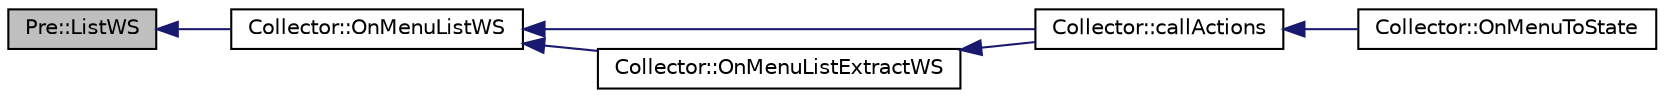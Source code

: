 digraph "Pre::ListWS"
{
  edge [fontname="Helvetica",fontsize="10",labelfontname="Helvetica",labelfontsize="10"];
  node [fontname="Helvetica",fontsize="10",shape=record];
  rankdir="LR";
  Node850 [label="Pre::ListWS",height=0.2,width=0.4,color="black", fillcolor="grey75", style="filled", fontcolor="black"];
  Node850 -> Node851 [dir="back",color="midnightblue",fontsize="10",style="solid",fontname="Helvetica"];
  Node851 [label="Collector::OnMenuListWS",height=0.2,width=0.4,color="black", fillcolor="white", style="filled",URL="$class_collector.html#ad05ff772ab635dd2b018af610c45f666",tooltip="Places the status graph in the listing workspace report. "];
  Node851 -> Node852 [dir="back",color="midnightblue",fontsize="10",style="solid",fontname="Helvetica"];
  Node852 [label="Collector::callActions",height=0.2,width=0.4,color="black", fillcolor="white", style="filled",URL="$class_collector.html#a772e3452af93d18c7764aed8245af527",tooltip="Call all &#39;OnMenu...()&#39;. "];
  Node852 -> Node853 [dir="back",color="midnightblue",fontsize="10",style="solid",fontname="Helvetica"];
  Node853 [label="Collector::OnMenuToState",height=0.2,width=0.4,color="black", fillcolor="white", style="filled",URL="$class_collector.html#a4d9c1a6b570a3cf86ee6e96d3344531e",tooltip="Only one method for all events. "];
  Node851 -> Node854 [dir="back",color="midnightblue",fontsize="10",style="solid",fontname="Helvetica"];
  Node854 [label="Collector::OnMenuListExtractWS",height=0.2,width=0.4,color="black", fillcolor="white", style="filled",URL="$class_collector.html#a6f578e146a373e98a2638c6a509ee193",tooltip="Places the status grap in the listing and extract workspace report. "];
  Node854 -> Node852 [dir="back",color="midnightblue",fontsize="10",style="solid",fontname="Helvetica"];
}
